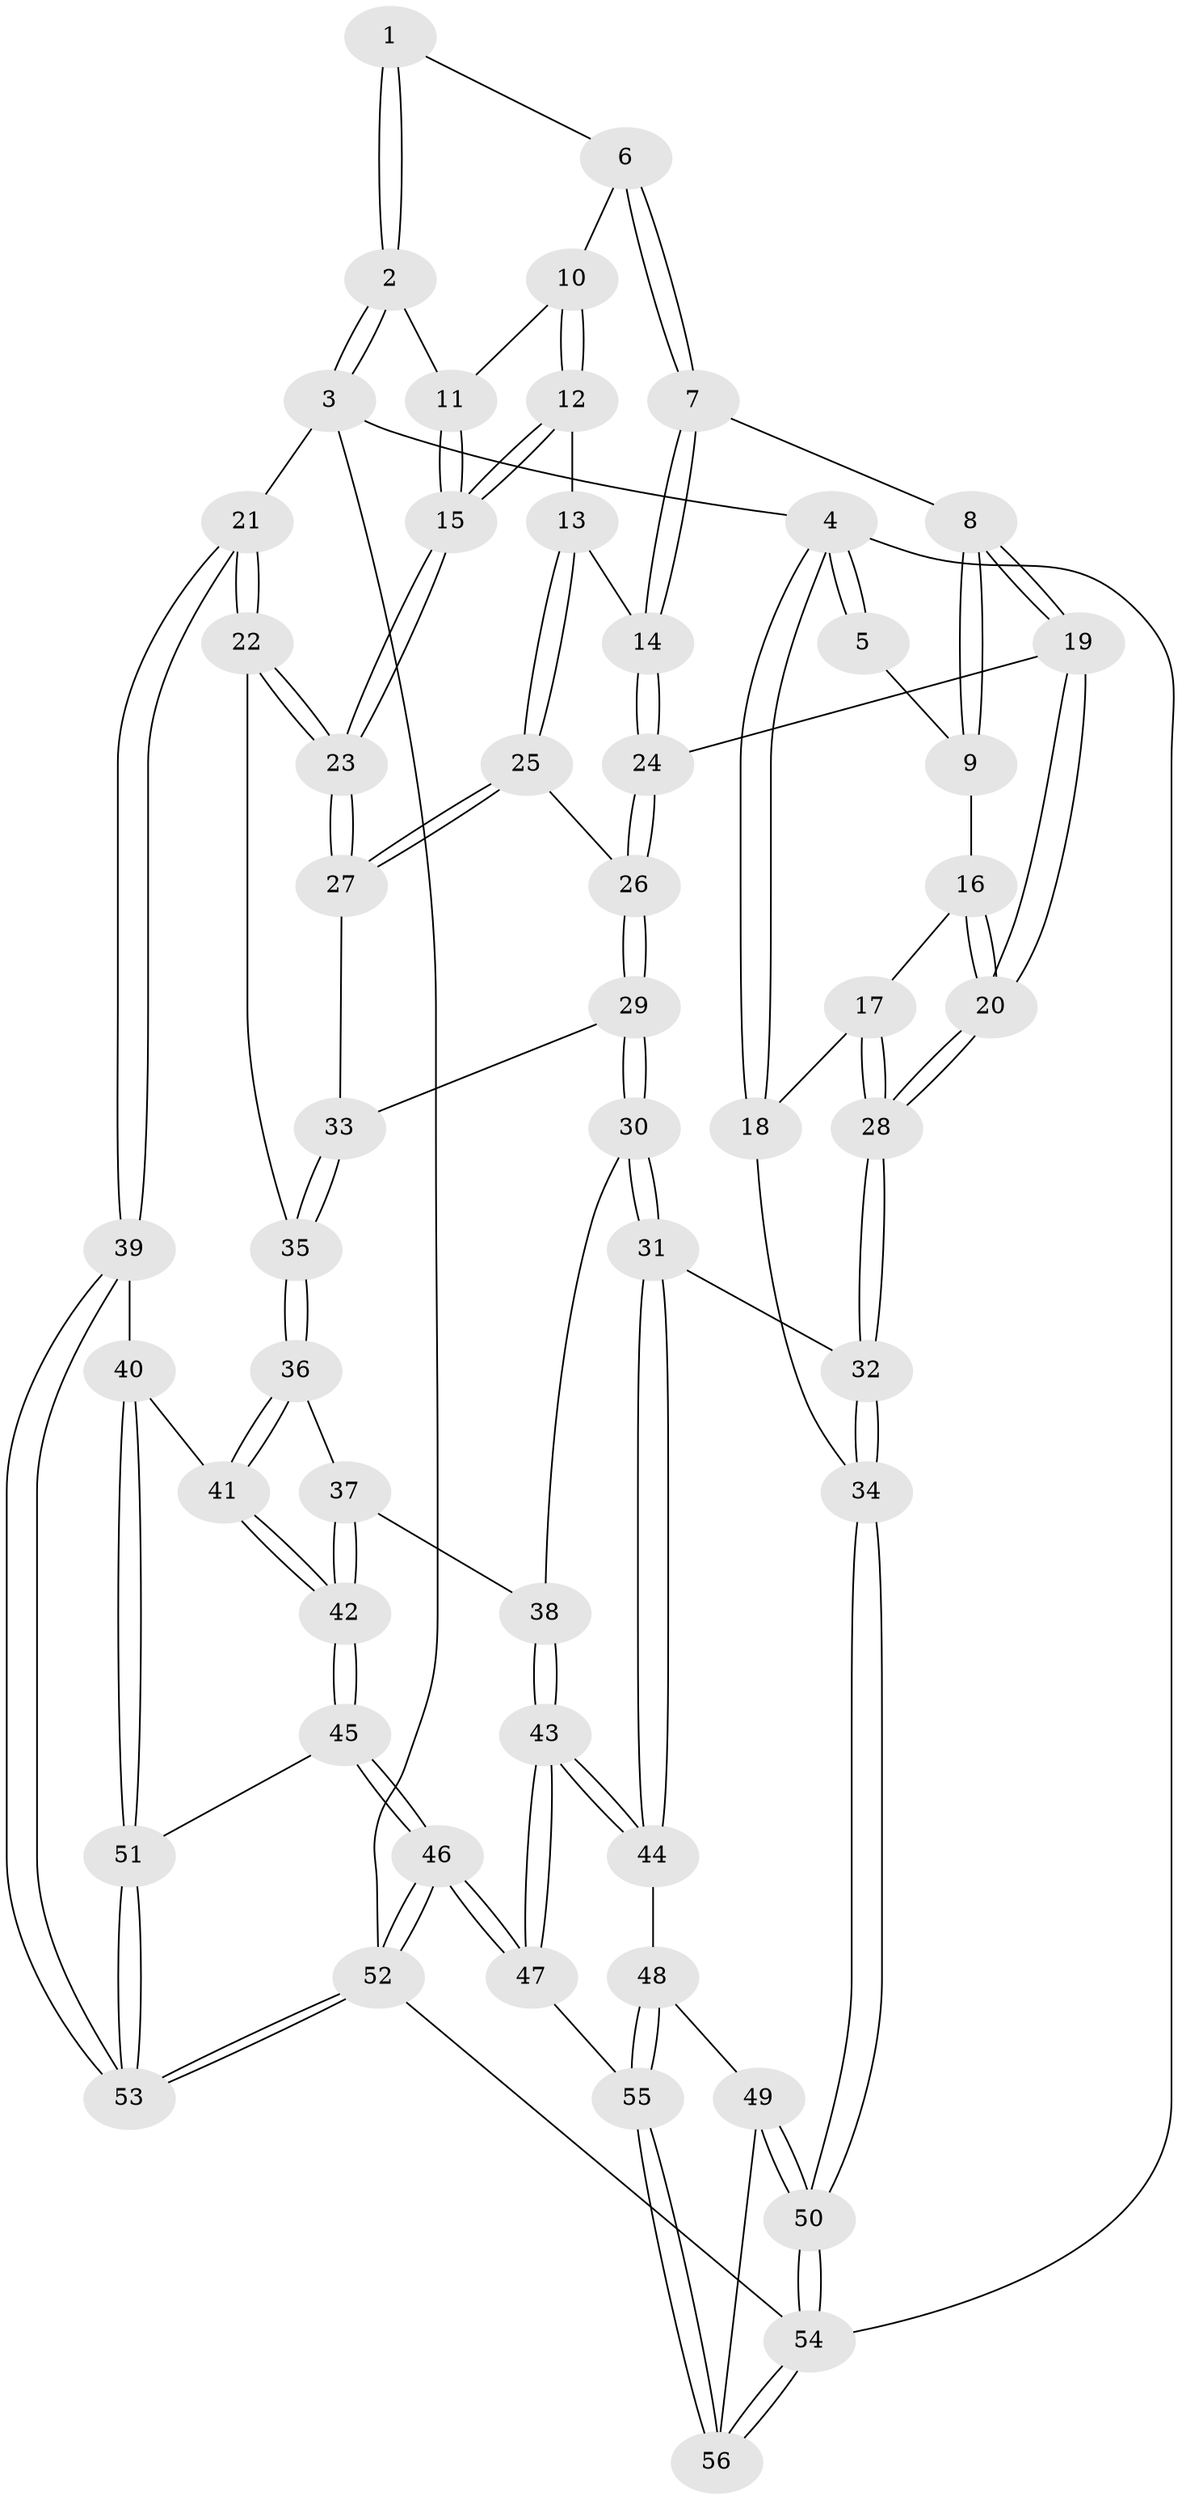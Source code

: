 // Generated by graph-tools (version 1.1) at 2025/00/03/09/25 05:00:58]
// undirected, 56 vertices, 137 edges
graph export_dot {
graph [start="1"]
  node [color=gray90,style=filled];
  1 [pos="+0.5464260387877876+0"];
  2 [pos="+1+0"];
  3 [pos="+1+0"];
  4 [pos="+0+0"];
  5 [pos="+0.22944392732567914+0"];
  6 [pos="+0.5810061717932942+0.05946375000569557"];
  7 [pos="+0.5027666000679923+0.15295509536669263"];
  8 [pos="+0.4475260048989154+0.17409047973028263"];
  9 [pos="+0.25937872112922267+0"];
  10 [pos="+0.677825384457478+0.10016931898076915"];
  11 [pos="+0.923435437378041+0"];
  12 [pos="+0.7257675712157886+0.20399298836783455"];
  13 [pos="+0.6261949905147135+0.24968063981488764"];
  14 [pos="+0.6257192460304571+0.24953806623726776"];
  15 [pos="+0.7832072312695557+0.2287977388993721"];
  16 [pos="+0.24987647078832453+0.004407504993334083"];
  17 [pos="+0.12942867239417521+0.22911665739405634"];
  18 [pos="+0+0.19414428770841433"];
  19 [pos="+0.42596626983483166+0.23997914326039213"];
  20 [pos="+0.32171694360977593+0.30600709797094683"];
  21 [pos="+1+0.43753905026626305"];
  22 [pos="+0.9171782084040173+0.3940095596894781"];
  23 [pos="+0.9004190773208068+0.38363124959590617"];
  24 [pos="+0.4995190458257591+0.32993109343898575"];
  25 [pos="+0.6379602729274287+0.3854748514268795"];
  26 [pos="+0.5063450140170546+0.34968560098575735"];
  27 [pos="+0.640019862508705+0.3878182375951567"];
  28 [pos="+0.23683291073282375+0.379971710666679"];
  29 [pos="+0.44011007266230545+0.5057182904016585"];
  30 [pos="+0.42757941120674875+0.5187649453067372"];
  31 [pos="+0.23650275963454873+0.5283377058611857"];
  32 [pos="+0.23346066149577305+0.5256139549120075"];
  33 [pos="+0.6155145337252549+0.4515879139859486"];
  34 [pos="+0+0.5706334003151168"];
  35 [pos="+0.6677472441777692+0.5756740422688124"];
  36 [pos="+0.6658495901897121+0.5804496542753504"];
  37 [pos="+0.6089838076483618+0.6225687307583643"];
  38 [pos="+0.5471286898494298+0.6256329194540999"];
  39 [pos="+1+0.44934547984382456"];
  40 [pos="+1+0.5319693195099352"];
  41 [pos="+0.7750066591674974+0.6644304807517438"];
  42 [pos="+0.733528306186536+0.8951833327778885"];
  43 [pos="+0.4603171755915314+0.8382408884292264"];
  44 [pos="+0.2518666175340154+0.612704691389454"];
  45 [pos="+0.7354587851245501+0.9122636697294734"];
  46 [pos="+0.6476308386434875+1"];
  47 [pos="+0.5152041987263034+1"];
  48 [pos="+0.2022598826617792+0.7510044657771575"];
  49 [pos="+0.13689356359690674+0.8442652728585259"];
  50 [pos="+0+1"];
  51 [pos="+0.8360774564520254+0.8562715816679474"];
  52 [pos="+1+1"];
  53 [pos="+1+0.8542681403056934"];
  54 [pos="+0+1"];
  55 [pos="+0.5079633300101929+1"];
  56 [pos="+0.49742045199975116+1"];
  1 -- 2;
  1 -- 2;
  1 -- 6;
  2 -- 3;
  2 -- 3;
  2 -- 11;
  3 -- 4;
  3 -- 21;
  3 -- 52;
  4 -- 5;
  4 -- 5;
  4 -- 18;
  4 -- 18;
  4 -- 54;
  5 -- 9;
  6 -- 7;
  6 -- 7;
  6 -- 10;
  7 -- 8;
  7 -- 14;
  7 -- 14;
  8 -- 9;
  8 -- 9;
  8 -- 19;
  8 -- 19;
  9 -- 16;
  10 -- 11;
  10 -- 12;
  10 -- 12;
  11 -- 15;
  11 -- 15;
  12 -- 13;
  12 -- 15;
  12 -- 15;
  13 -- 14;
  13 -- 25;
  13 -- 25;
  14 -- 24;
  14 -- 24;
  15 -- 23;
  15 -- 23;
  16 -- 17;
  16 -- 20;
  16 -- 20;
  17 -- 18;
  17 -- 28;
  17 -- 28;
  18 -- 34;
  19 -- 20;
  19 -- 20;
  19 -- 24;
  20 -- 28;
  20 -- 28;
  21 -- 22;
  21 -- 22;
  21 -- 39;
  21 -- 39;
  22 -- 23;
  22 -- 23;
  22 -- 35;
  23 -- 27;
  23 -- 27;
  24 -- 26;
  24 -- 26;
  25 -- 26;
  25 -- 27;
  25 -- 27;
  26 -- 29;
  26 -- 29;
  27 -- 33;
  28 -- 32;
  28 -- 32;
  29 -- 30;
  29 -- 30;
  29 -- 33;
  30 -- 31;
  30 -- 31;
  30 -- 38;
  31 -- 32;
  31 -- 44;
  31 -- 44;
  32 -- 34;
  32 -- 34;
  33 -- 35;
  33 -- 35;
  34 -- 50;
  34 -- 50;
  35 -- 36;
  35 -- 36;
  36 -- 37;
  36 -- 41;
  36 -- 41;
  37 -- 38;
  37 -- 42;
  37 -- 42;
  38 -- 43;
  38 -- 43;
  39 -- 40;
  39 -- 53;
  39 -- 53;
  40 -- 41;
  40 -- 51;
  40 -- 51;
  41 -- 42;
  41 -- 42;
  42 -- 45;
  42 -- 45;
  43 -- 44;
  43 -- 44;
  43 -- 47;
  43 -- 47;
  44 -- 48;
  45 -- 46;
  45 -- 46;
  45 -- 51;
  46 -- 47;
  46 -- 47;
  46 -- 52;
  46 -- 52;
  47 -- 55;
  48 -- 49;
  48 -- 55;
  48 -- 55;
  49 -- 50;
  49 -- 50;
  49 -- 56;
  50 -- 54;
  50 -- 54;
  51 -- 53;
  51 -- 53;
  52 -- 53;
  52 -- 53;
  52 -- 54;
  54 -- 56;
  54 -- 56;
  55 -- 56;
  55 -- 56;
}
